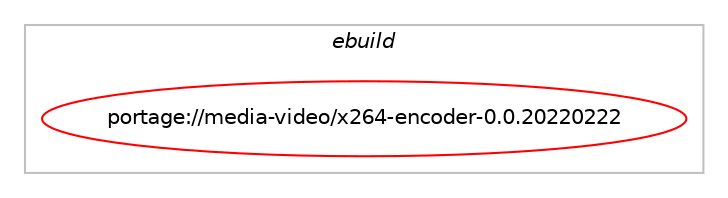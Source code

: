 digraph prolog {

# *************
# Graph options
# *************

newrank=true;
concentrate=true;
compound=true;
graph [rankdir=LR,fontname=Helvetica,fontsize=10,ranksep=1.5];#, ranksep=2.5, nodesep=0.2];
edge  [arrowhead=vee];
node  [fontname=Helvetica,fontsize=10];

# **********
# The ebuild
# **********

subgraph cluster_leftcol {
color=gray;
label=<<i>ebuild</i>>;
id [label="portage://media-video/x264-encoder-0.0.20220222", color=red, width=4, href="../media-video/x264-encoder-0.0.20220222.svg"];
}

# ****************
# The dependencies
# ****************

subgraph cluster_midcol {
color=gray;
label=<<i>dependencies</i>>;
subgraph cluster_compile {
fillcolor="#eeeeee";
style=filled;
label=<<i>compile</i>>;
# *** BEGIN UNKNOWN DEPENDENCY TYPE (TODO) ***
# id -> equal(use_conditional_group(positive,amd64,portage://media-video/x264-encoder-0.0.20220222,[package_dependency(portage://media-video/x264-encoder-0.0.20220222,install,no,dev-lang,nasm,greaterequal,[2.13,,,2.13],[],[])]))
# *** END UNKNOWN DEPENDENCY TYPE (TODO) ***

# *** BEGIN UNKNOWN DEPENDENCY TYPE (TODO) ***
# id -> equal(use_conditional_group(positive,ffmpeg,portage://media-video/x264-encoder-0.0.20220222,[package_dependency(portage://media-video/x264-encoder-0.0.20220222,install,no,media-video,ffmpeg,none,[,,],any_same_slot,[])]))
# *** END UNKNOWN DEPENDENCY TYPE (TODO) ***

# *** BEGIN UNKNOWN DEPENDENCY TYPE (TODO) ***
# id -> equal(use_conditional_group(positive,ffmpegsource,portage://media-video/x264-encoder-0.0.20220222,[package_dependency(portage://media-video/x264-encoder-0.0.20220222,install,no,media-libs,ffmpegsource,none,[,,],[],[])]))
# *** END UNKNOWN DEPENDENCY TYPE (TODO) ***

# *** BEGIN UNKNOWN DEPENDENCY TYPE (TODO) ***
# id -> equal(use_conditional_group(positive,mp4,portage://media-video/x264-encoder-0.0.20220222,[package_dependency(portage://media-video/x264-encoder-0.0.20220222,install,no,media-video,gpac,greaterequal,[0.5.2,,,0.5.2],any_same_slot,[])]))
# *** END UNKNOWN DEPENDENCY TYPE (TODO) ***

# *** BEGIN UNKNOWN DEPENDENCY TYPE (TODO) ***
# id -> equal(use_conditional_group(positive,x86,portage://media-video/x264-encoder-0.0.20220222,[package_dependency(portage://media-video/x264-encoder-0.0.20220222,install,no,dev-lang,nasm,greaterequal,[2.13,,,2.13],[],[])]))
# *** END UNKNOWN DEPENDENCY TYPE (TODO) ***

# *** BEGIN UNKNOWN DEPENDENCY TYPE (TODO) ***
# id -> equal(package_dependency(portage://media-video/x264-encoder-0.0.20220222,install,no,media-libs,x264,tilde,[0.0.20220222,,,0.0.20220222],[],[use(equal(interlaced),none),use(equal(threads),none)]))
# *** END UNKNOWN DEPENDENCY TYPE (TODO) ***

}
subgraph cluster_compileandrun {
fillcolor="#eeeeee";
style=filled;
label=<<i>compile and run</i>>;
}
subgraph cluster_run {
fillcolor="#eeeeee";
style=filled;
label=<<i>run</i>>;
# *** BEGIN UNKNOWN DEPENDENCY TYPE (TODO) ***
# id -> equal(use_conditional_group(positive,ffmpeg,portage://media-video/x264-encoder-0.0.20220222,[package_dependency(portage://media-video/x264-encoder-0.0.20220222,run,no,media-video,ffmpeg,none,[,,],any_same_slot,[])]))
# *** END UNKNOWN DEPENDENCY TYPE (TODO) ***

# *** BEGIN UNKNOWN DEPENDENCY TYPE (TODO) ***
# id -> equal(use_conditional_group(positive,ffmpegsource,portage://media-video/x264-encoder-0.0.20220222,[package_dependency(portage://media-video/x264-encoder-0.0.20220222,run,no,media-libs,ffmpegsource,none,[,,],[],[])]))
# *** END UNKNOWN DEPENDENCY TYPE (TODO) ***

# *** BEGIN UNKNOWN DEPENDENCY TYPE (TODO) ***
# id -> equal(use_conditional_group(positive,mp4,portage://media-video/x264-encoder-0.0.20220222,[package_dependency(portage://media-video/x264-encoder-0.0.20220222,run,no,media-video,gpac,greaterequal,[0.5.2,,,0.5.2],any_same_slot,[])]))
# *** END UNKNOWN DEPENDENCY TYPE (TODO) ***

# *** BEGIN UNKNOWN DEPENDENCY TYPE (TODO) ***
# id -> equal(package_dependency(portage://media-video/x264-encoder-0.0.20220222,run,no,media-libs,x264,tilde,[0.0.20220222,,,0.0.20220222],[],[use(equal(interlaced),none),use(equal(threads),none)]))
# *** END UNKNOWN DEPENDENCY TYPE (TODO) ***

}
}

# **************
# The candidates
# **************

subgraph cluster_choices {
rank=same;
color=gray;
label=<<i>candidates</i>>;

}

}
